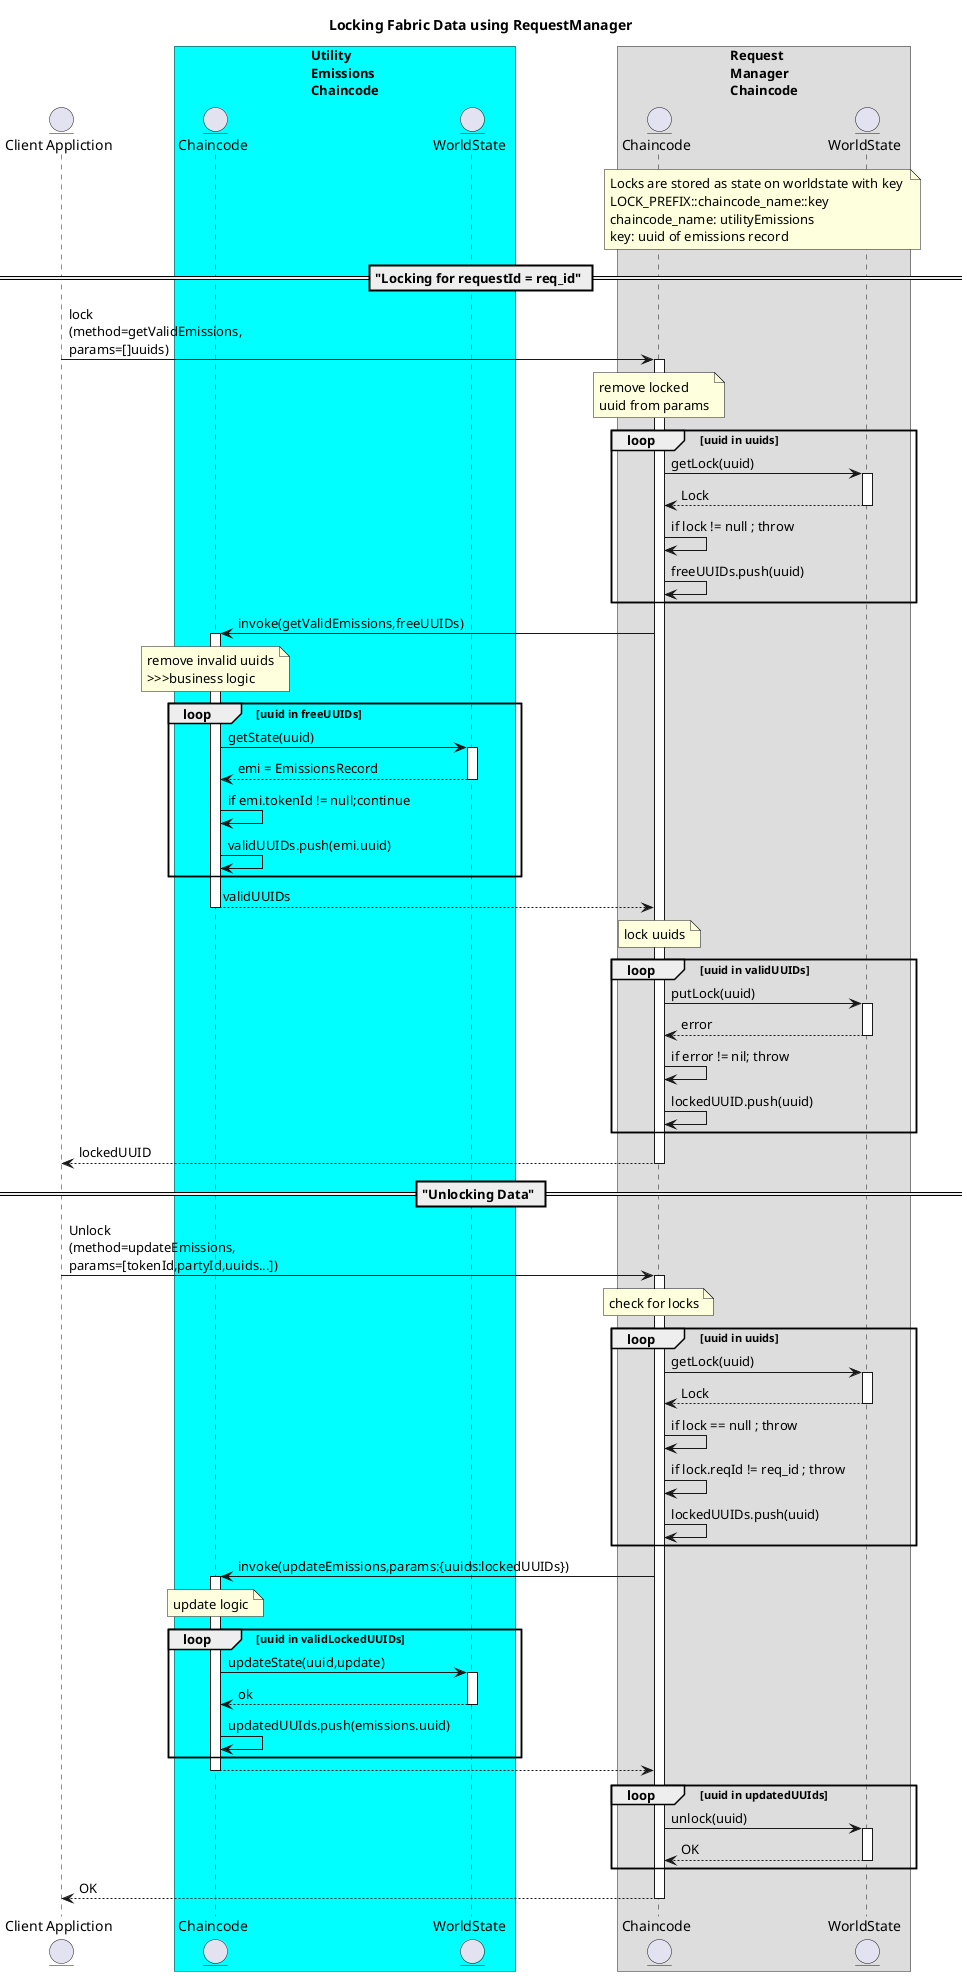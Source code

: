 @startuml

skinparam BoxPadding 50
title "Locking Fabric Data using RequestManager"


entity "Client Appliction" as client

box "Utility\nEmissions\nChaincode" #Aqua
entity "Chaincode" as dataCC
entity "WorldState" as state
end box


box "Request\nManager\nChaincode"
entity "Chaincode" as reqCC
entity "WorldState" as reqState
end box

note over reqCC, reqState
    Locks are stored as state on worldstate with key 
    LOCK_PREFIX::chaincode_name::key
    chaincode_name: utilityEmissions
    key: uuid of emissions record
end note

== "Locking for requestId = req_id" ==
client->reqCC: lock\n(method=getValidEmissions,\nparams=[]uuids)
activate reqCC
note over reqCC: remove locked\nuuid from params
loop uuid in uuids
    reqCC->reqState: getLock(uuid)
    activate reqState
    return Lock
    reqCC->reqCC: if lock != null ; throw
    reqCC->reqCC: freeUUIDs.push(uuid)
end
reqCC->dataCC: invoke(getValidEmissions,freeUUIDs)
activate dataCC
note over dataCC: remove invalid uuids\n>>>business logic
loop uuid in freeUUIDs
    dataCC->state: getState(uuid)
    activate state
    return emi = EmissionsRecord
    dataCC->dataCC: if emi.tokenId != null;continue
    dataCC->dataCC: validUUIDs.push(emi.uuid)
end
return validUUIDs
note over reqCC: lock uuids
loop uuid in validUUIDs
    reqCC->reqState: putLock(uuid)
    activate reqState
    return error
    reqCC->reqCC: if error != nil; throw
    reqCC->reqCC: lockedUUID.push(uuid)
end
return lockedUUID

== "Unlocking Data" ==
client->reqCC: Unlock\n(method=updateEmissions,\nparams=[tokenId,partyId,uuids...])
activate reqCC
note over reqCC: check for locks
loop uuid in uuids
    reqCC->reqState: getLock(uuid)
    activate reqState
    return Lock
    reqCC->reqCC: if lock == null ; throw
    reqCC->reqCC: if lock.reqId != req_id ; throw
    reqCC->reqCC: lockedUUIDs.push(uuid)
end
reqCC->dataCC: invoke(updateEmissions,params:{uuids:lockedUUIDs})
activate dataCC
note over dataCC: update logic
loop uuid in validLockedUUIDs
    dataCC->state: updateState(uuid,update)
    activate state
    return ok
    dataCC->dataCC: updatedUUIds.push(emissions.uuid)
end updatedUUIds
return 
loop uuid in updatedUUIds
    reqCC->reqState: unlock(uuid)
    activate reqState
    return OK
end
return OK

@enduml